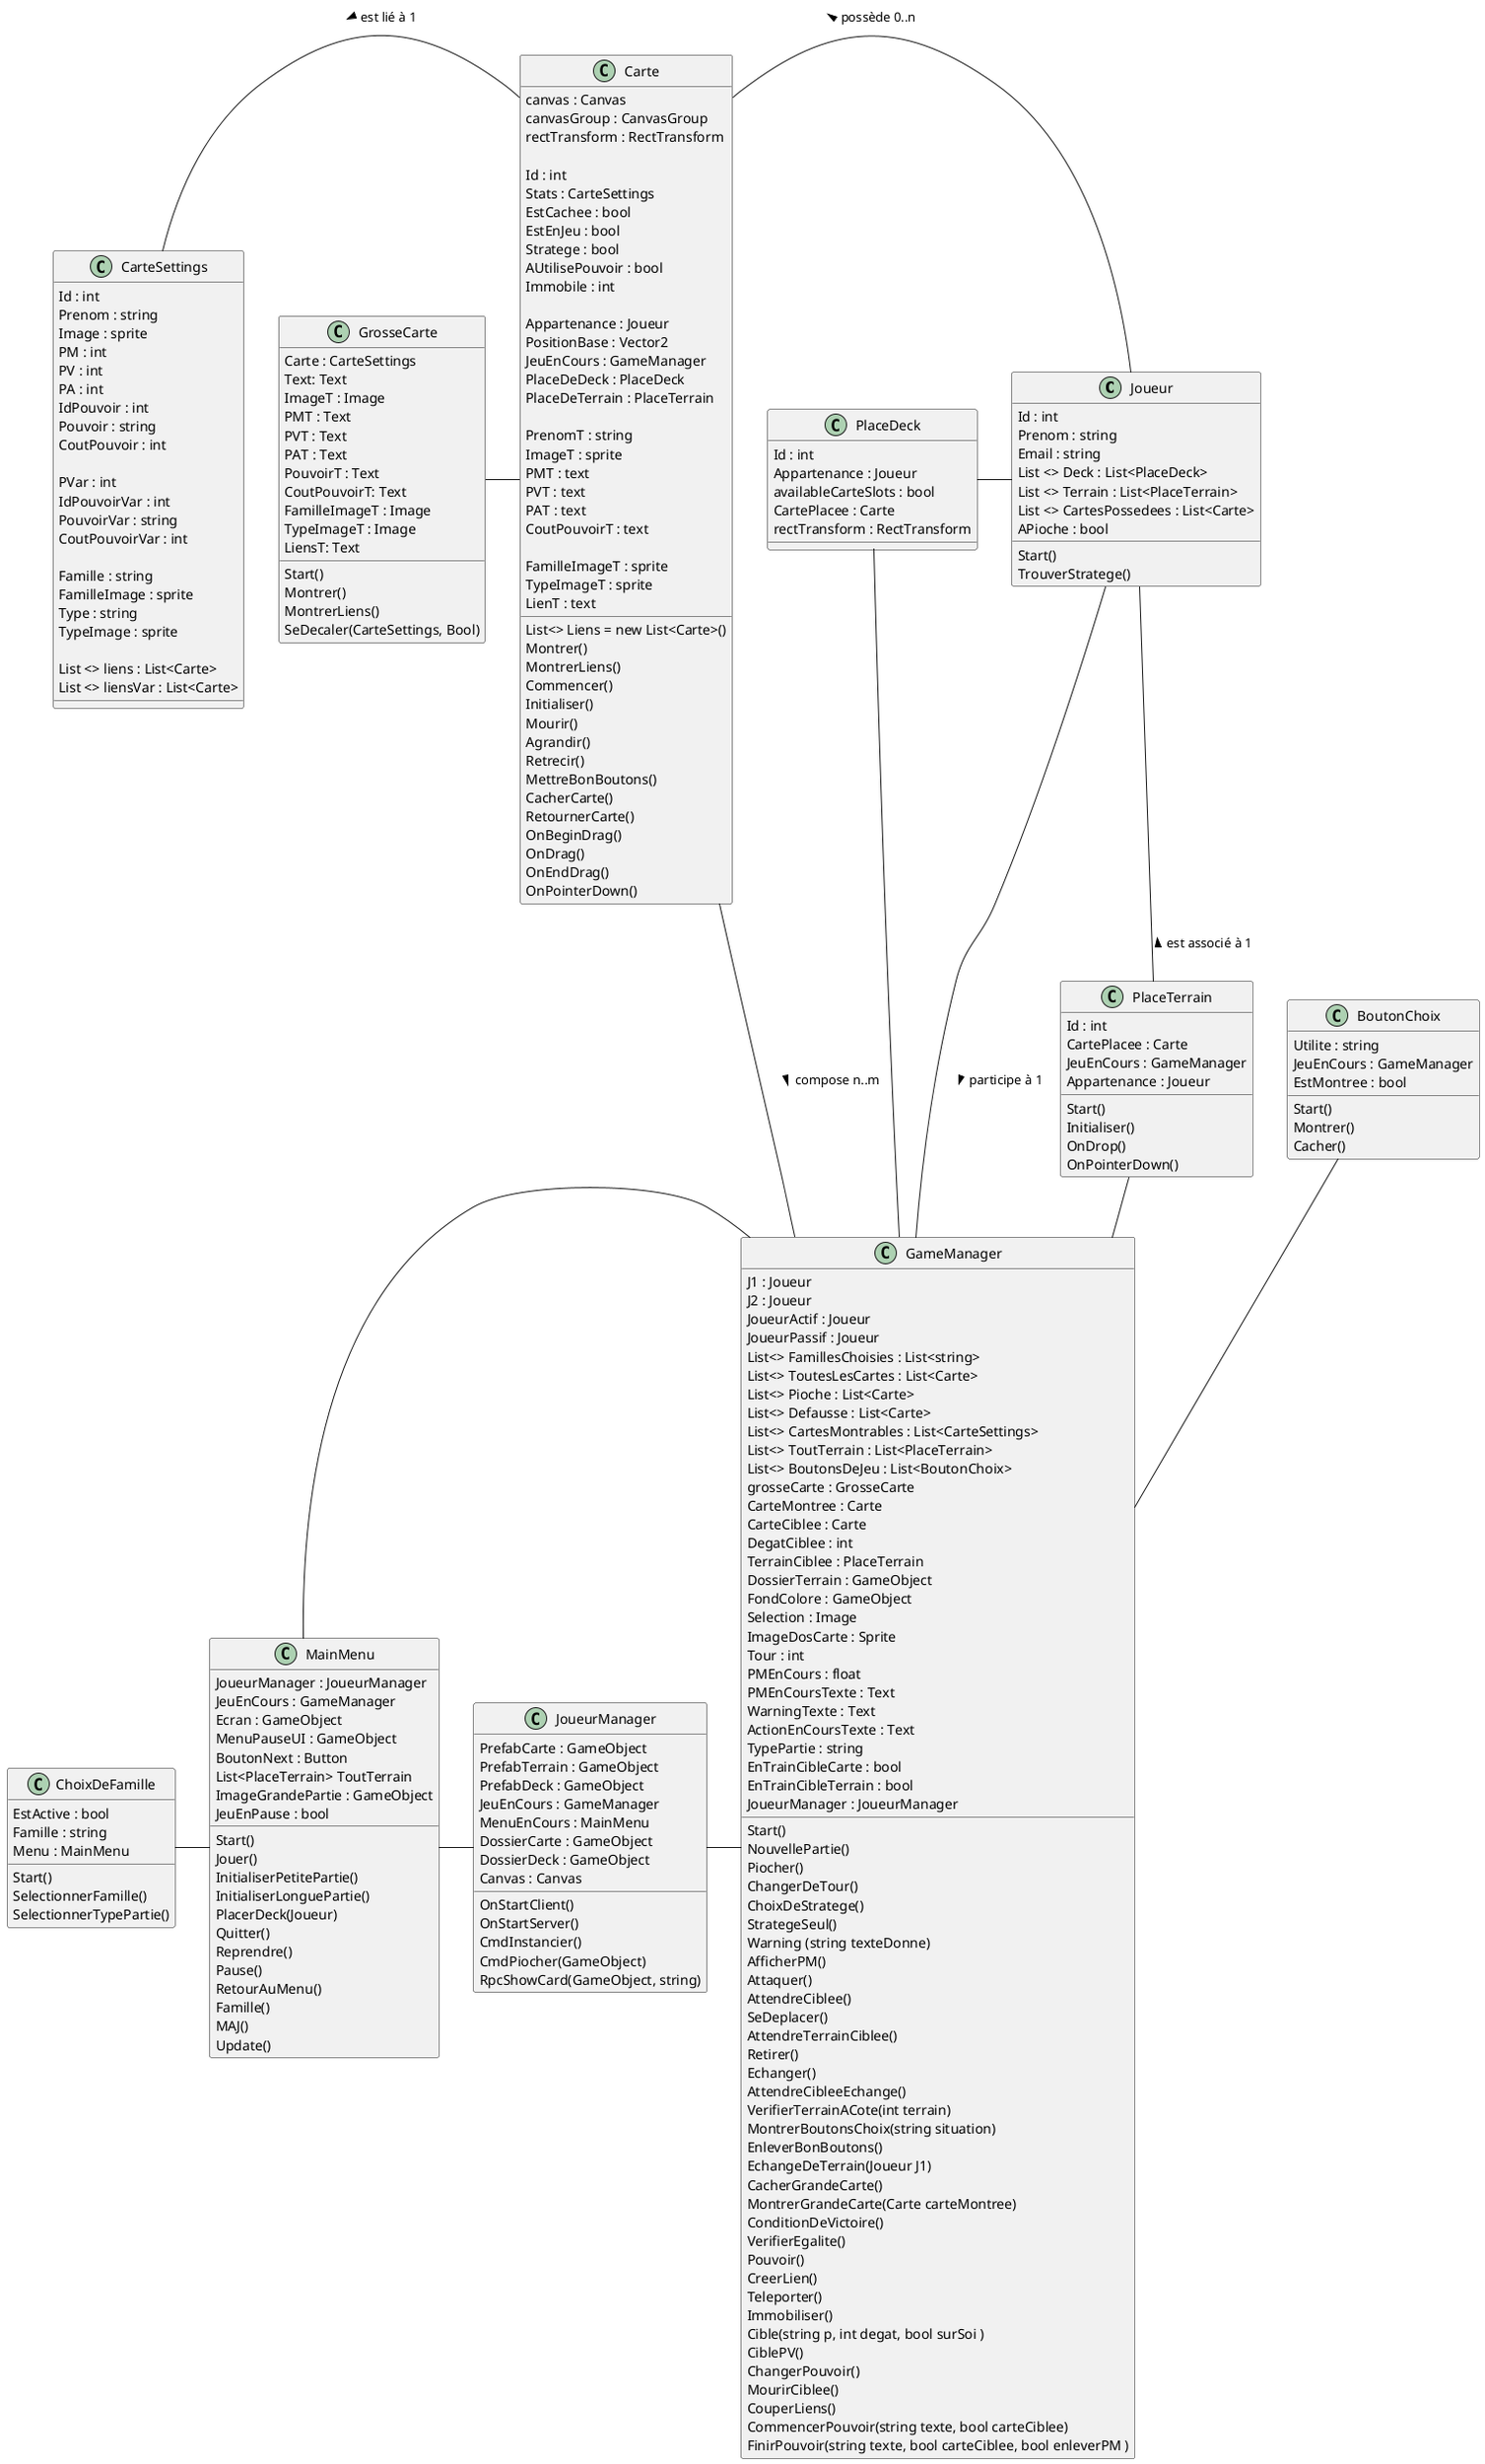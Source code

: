 @startuml DiagrammeUML
class Joueur
class Carte
class GameManager
class PlaceTerrain
class PlaceDeck
class CarteSettings
class GrosseCarte
class ChoixDeFamille
class MainMenu
class BoutonChoix
class JoueurManager

Joueur -- PlaceTerrain : < est associé à 1
Joueur - GameManager : > participe à 1
Carte - Joueur : < possède 0..n
Carte - GameManager : > compose n..m
CarteSettings - Carte : < est lié à 1
BoutonChoix -- GameManager
ChoixDeFamille - MainMenu 
MainMenu - GameManager
GrosseCarte - Carte
PlaceDeck - Joueur
PlaceDeck -- GameManager
PlaceTerrain -- GameManager
JoueurManager - GameManager
MainMenu - JoueurManager

class Joueur {
    Id : int
    Prenom : string
    Email : string
    List <> Deck : List<PlaceDeck>
    List <> Terrain : List<PlaceTerrain>
    List <> CartesPossedees : List<Carte>
    APioche : bool

    Start()
    TrouverStratege()
}

class PlaceTerrain {
    Id : int
    CartePlacee : Carte
    JeuEnCours : GameManager
    Appartenance : Joueur

    Start()
    Initialiser()
    OnDrop()
    OnPointerDown()
}

class PlaceDeck {
    Id : int
    Appartenance : Joueur
    availableCarteSlots : bool
    CartePlacee : Carte
    rectTransform : RectTransform
}

class GameManager {
    J1 : Joueur
    J2 : Joueur
    JoueurActif : Joueur
    JoueurPassif : Joueur
    List<> FamillesChoisies : List<string>
    List<> ToutesLesCartes : List<Carte>
    List<> Pioche : List<Carte>
    List<> Defausse : List<Carte>
    List<> CartesMontrables : List<CarteSettings>
    List<> ToutTerrain : List<PlaceTerrain>
    List<> BoutonsDeJeu : List<BoutonChoix>
    grosseCarte : GrosseCarte
    CarteMontree : Carte
    CarteCiblee : Carte
    DegatCiblee : int
    TerrainCiblee : PlaceTerrain
    DossierTerrain : GameObject 
    FondColore : GameObject 
    Selection : Image 
    ImageDosCarte : Sprite 
    Tour : int
    PMEnCours : float 
    PMEnCoursTexte : Text
    WarningTexte : Text
    ActionEnCoursTexte : Text
    TypePartie : string
    EnTrainCibleCarte : bool
    EnTrainCibleTerrain : bool
    JoueurManager : JoueurManager

    Start()
    NouvellePartie()
    Piocher()
    ChangerDeTour()
    ChoixDeStratege()
    StrategeSeul()
    Warning (string texteDonne) 
    AfficherPM()
    Attaquer()
    AttendreCiblee()
    SeDeplacer()
    AttendreTerrainCiblee()
    Retirer()
    Echanger()
    AttendreCibleeEchange()
    VerifierTerrainACote(int terrain)
    MontrerBoutonsChoix(string situation)
    EnleverBonBoutons()
    EchangeDeTerrain(Joueur J1)
    CacherGrandeCarte()
    MontrerGrandeCarte(Carte carteMontree)
    ConditionDeVictoire()
    VerifierEgalite()
    Pouvoir()
    CreerLien()
    Teleporter()
    Immobiliser()
    Cible(string p, int degat, bool surSoi )
    CiblePV()
    ChangerPouvoir()
    MourirCiblee()
    CouperLiens()
    CommencerPouvoir(string texte, bool carteCiblee)
    FinirPouvoir(string texte, bool carteCiblee, bool enleverPM )
}

class CarteSettings {
    Id : int
    Prenom : string
    Image : sprite
    PM : int
    PV : int
    PA : int
    IdPouvoir : int
    Pouvoir : string
    CoutPouvoir : int
    
    PVar : int
    IdPouvoirVar : int
    PouvoirVar : string
    CoutPouvoirVar : int
    
    Famille : string
    FamilleImage : sprite
    Type : string
    TypeImage : sprite

    List <> liens : List<Carte>
    List <> liensVar : List<Carte>
}

class Carte {
    canvas : Canvas 
    canvasGroup : CanvasGroup 
    rectTransform : RectTransform

    Id : int 
    Stats : CarteSettings
    List<> Liens = new List<Carte>()
    EstCachee : bool 
    EstEnJeu : bool 
    Stratege : bool 
    AUtilisePouvoir : bool 
    Immobile : int

    Appartenance : Joueur  
    PositionBase : Vector2
    JeuEnCours : GameManager
    PlaceDeDeck : PlaceDeck
    PlaceDeTerrain : PlaceTerrain

    PrenomT : string
    ImageT : sprite
    PMT : text
    PVT : text
    PAT : text
    CoutPouvoirT : text
    
    FamilleImageT : sprite
    TypeImageT : sprite
    LienT : text

    Montrer()
    MontrerLiens()
    Commencer()
    Initialiser()
    Mourir()
    Agrandir()
    Retrecir()
    MettreBonBoutons()
    CacherCarte()
    RetournerCarte()
    OnBeginDrag()
    OnDrag()
    OnEndDrag()
    OnPointerDown()
}

class GrosseCarte {
    Carte : CarteSettings 
    Text: Text
    ImageT : Image
    PMT : Text
    PVT : Text
    PAT : Text
    PouvoirT : Text
    CoutPouvoirT: Text
    FamilleImageT : Image
    TypeImageT : Image
    LiensT: Text

    Start()
    Montrer()
    MontrerLiens()
    SeDecaler(CarteSettings, Bool)
}

class ChoixDeFamille {
    EstActive : bool
    Famille : string
    Menu : MainMenu 

    Start()
    SelectionnerFamille()
    SelectionnerTypePartie()
}

class MainMenu {
    JoueurManager : JoueurManager
    JeuEnCours : GameManager 
    Ecran : GameObject 
    MenuPauseUI : GameObject 
    BoutonNext : Button
    List<PlaceTerrain> ToutTerrain
    ImageGrandePartie : GameObject 
    JeuEnPause : bool

    Start()
    Jouer()
    InitialiserPetitePartie()
    InitialiserLonguePartie()
    PlacerDeck(Joueur)
    Quitter()
    Reprendre()
    Pause()
    RetourAuMenu()
    Famille()
    MAJ()
    Update()
}

class BoutonChoix {
    Utilite : string
    JeuEnCours : GameManager
    EstMontree : bool

    Start()
    Montrer()
    Cacher()
}

class JoueurManager {
    PrefabCarte : GameObject
    PrefabTerrain : GameObject
    PrefabDeck : GameObject
    JeuEnCours : GameManager
    MenuEnCours : MainMenu
    DossierCarte : GameObject
    DossierDeck : GameObject
    Canvas : Canvas

    OnStartClient()
    OnStartServer()
    CmdInstancier()
    CmdPiocher(GameObject)
    RpcShowCard(GameObject, string)
}

@enduml